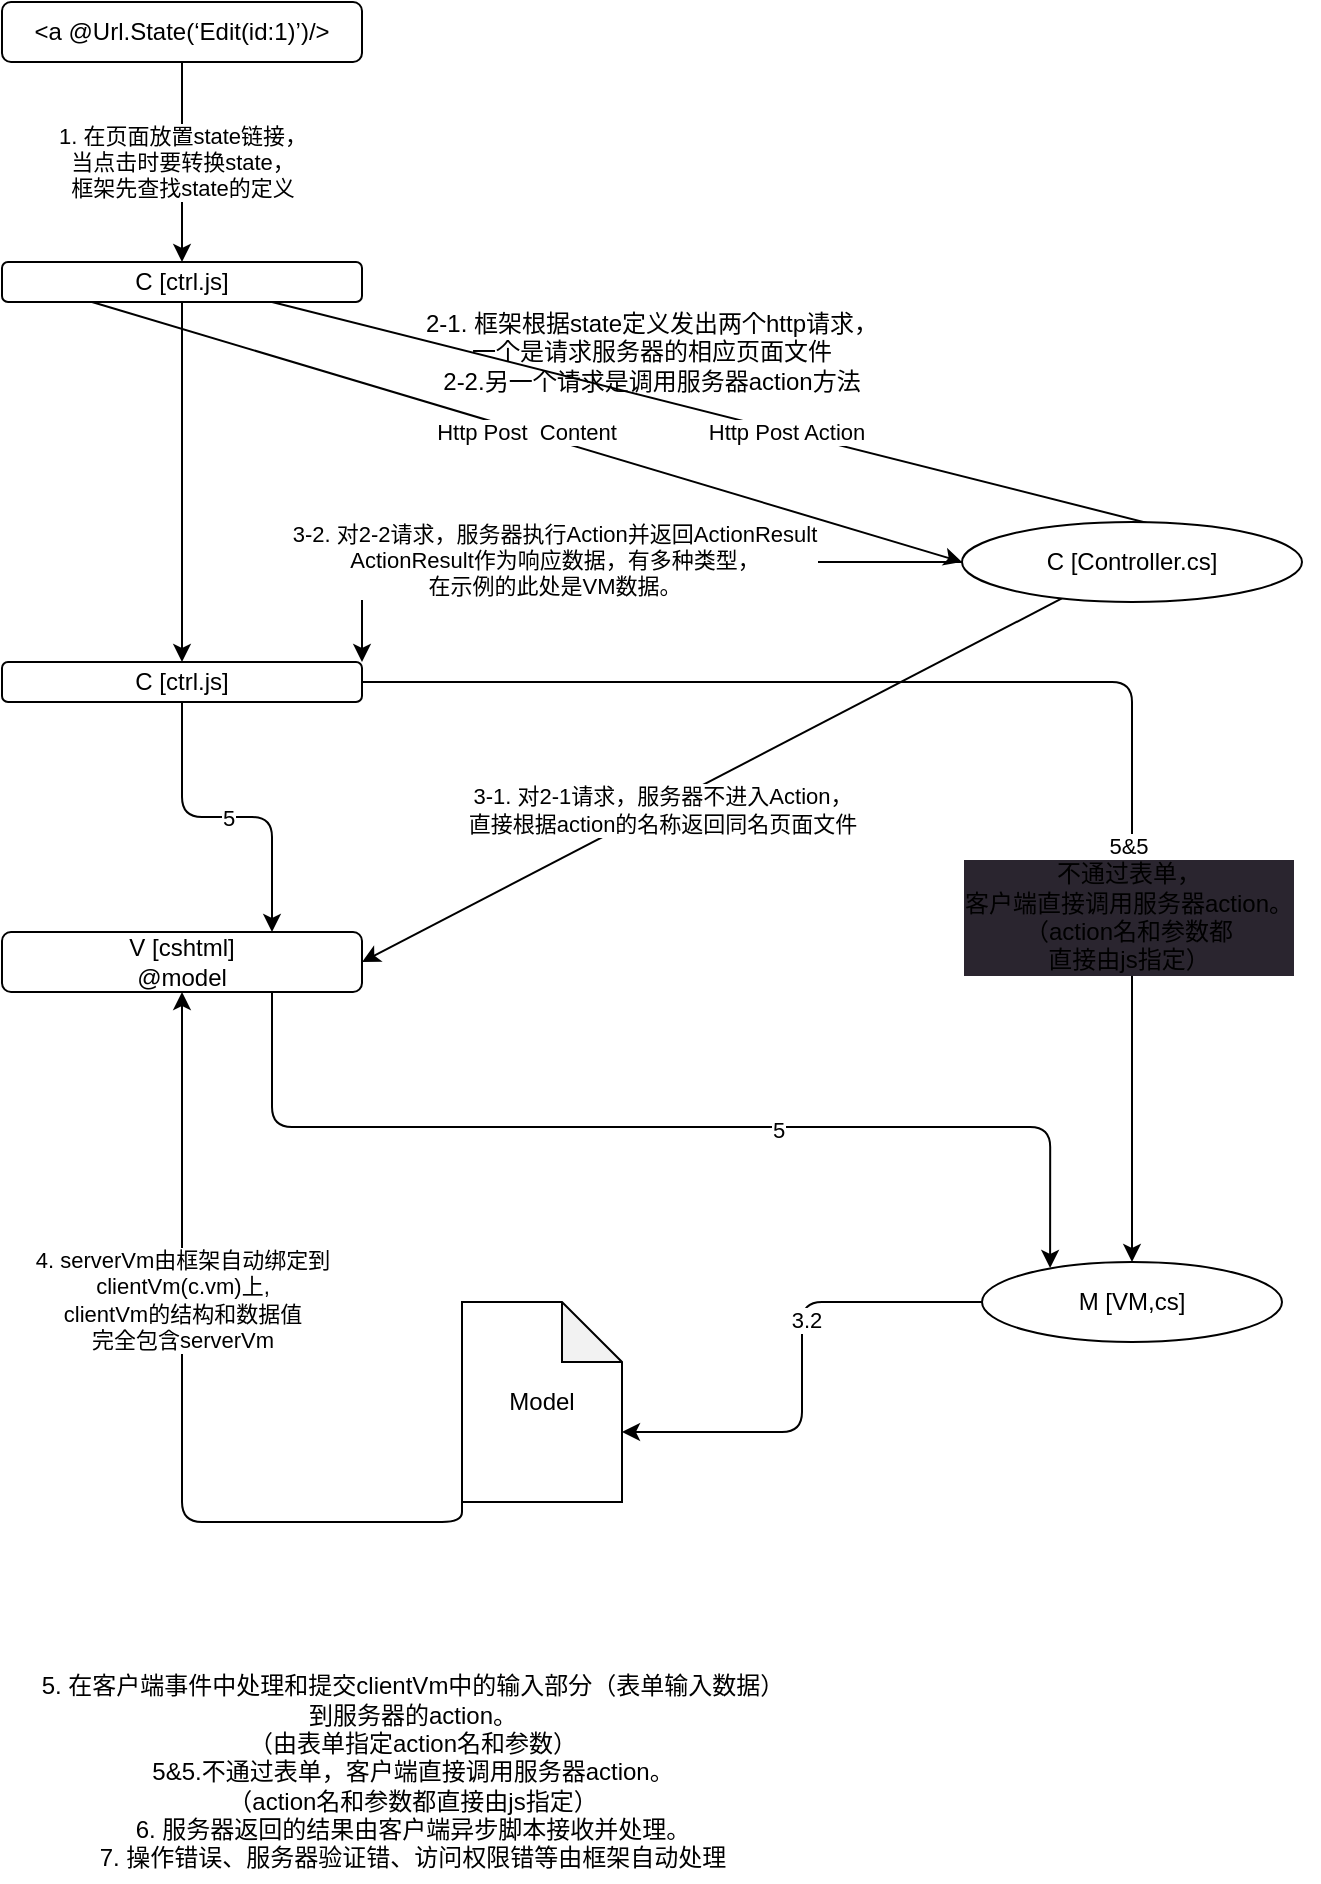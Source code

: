 <mxfile>
    <diagram id="2u6ckpAvCgooSykOqoVa" name="第 1 页">
        <mxGraphModel dx="738" dy="612" grid="1" gridSize="10" guides="1" tooltips="1" connect="1" arrows="1" fold="1" page="1" pageScale="1" pageWidth="827" pageHeight="1169" math="0" shadow="0">
            <root>
                <mxCell id="0"/>
                <mxCell id="1" parent="0"/>
                <mxCell id="4" value="1. 在页面放置state链接，&lt;br&gt;当点击时要转换state，&lt;br&gt;框架先查找state的定义" style="edgeStyle=none;html=1;entryX=0.5;entryY=0;entryDx=0;entryDy=0;" edge="1" parent="1" source="2" target="13">
                    <mxGeometry relative="1" as="geometry">
                        <mxPoint x="150" y="250" as="targetPoint"/>
                    </mxGeometry>
                </mxCell>
                <mxCell id="2" value="&amp;lt;a @Url.State(‘Edit(id:1)’)/&amp;gt;" style="rounded=1;whiteSpace=wrap;html=1;" vertex="1" parent="1">
                    <mxGeometry x="60" y="120" width="180" height="30" as="geometry"/>
                </mxCell>
                <mxCell id="10" value="Http Post Action" style="edgeStyle=none;html=1;exitX=0.75;exitY=1;exitDx=0;exitDy=0;entryX=1;entryY=0.5;entryDx=0;entryDy=0;" edge="1" parent="1" target="7">
                    <mxGeometry relative="1" as="geometry">
                        <mxPoint x="195" y="270" as="sourcePoint"/>
                    </mxGeometry>
                </mxCell>
                <mxCell id="15" style="edgeStyle=none;html=1;entryX=1;entryY=0.5;entryDx=0;entryDy=0;" edge="1" parent="1" source="7" target="14">
                    <mxGeometry relative="1" as="geometry"/>
                </mxCell>
                <mxCell id="17" value="3-1. 对2-1请求，服务器不进入Action，&lt;br&gt;直接根据action的名称返回同名页面文件" style="edgeLabel;html=1;align=center;verticalAlign=middle;resizable=0;points=[];" vertex="1" connectable="0" parent="15">
                    <mxGeometry x="0.145" y="1" relative="1" as="geometry">
                        <mxPoint as="offset"/>
                    </mxGeometry>
                </mxCell>
                <mxCell id="20" style="edgeStyle=orthogonalEdgeStyle;html=1;entryX=1;entryY=0;entryDx=0;entryDy=0;" edge="1" parent="1" source="7" target="19">
                    <mxGeometry relative="1" as="geometry"/>
                </mxCell>
                <mxCell id="21" value="3-2. 对2-2请求，服务器执行Action并返回ActionResult&lt;br&gt;ActionResult作为响应数据，有多种类型，&lt;br&gt;在示例的此处是VM数据。" style="edgeLabel;html=1;align=center;verticalAlign=middle;resizable=0;points=[];" vertex="1" connectable="0" parent="20">
                    <mxGeometry x="0.166" y="-1" relative="1" as="geometry">
                        <mxPoint as="offset"/>
                    </mxGeometry>
                </mxCell>
                <mxCell id="7" value="C [Controller.cs]" style="ellipse;whiteSpace=wrap;html=1;" vertex="1" parent="1">
                    <mxGeometry x="540" y="380" width="170" height="40" as="geometry"/>
                </mxCell>
                <mxCell id="9" value="Http Post&amp;nbsp; Content" style="endArrow=classic;html=1;exitX=0.25;exitY=1;exitDx=0;exitDy=0;entryX=0;entryY=0.5;entryDx=0;entryDy=0;" edge="1" parent="1" target="7">
                    <mxGeometry width="50" height="50" relative="1" as="geometry">
                        <mxPoint x="105" y="270" as="sourcePoint"/>
                        <mxPoint x="230" y="280" as="targetPoint"/>
                    </mxGeometry>
                </mxCell>
                <mxCell id="11" value="&lt;div&gt;2-1. 框架根据state定义发出两个http请求，一个是请求服务器的相应页面文件&lt;/div&gt;&lt;div&gt;2-2.另一个请求是调用服务器action方法&lt;/div&gt;" style="text;html=1;strokeColor=none;fillColor=none;align=center;verticalAlign=middle;whiteSpace=wrap;rounded=0;" vertex="1" parent="1">
                    <mxGeometry x="270" y="280" width="230" height="30" as="geometry"/>
                </mxCell>
                <mxCell id="22" style="edgeStyle=orthogonalEdgeStyle;html=1;exitX=0.5;exitY=1;exitDx=0;exitDy=0;entryX=0.5;entryY=0;entryDx=0;entryDy=0;" edge="1" parent="1" source="13" target="19">
                    <mxGeometry relative="1" as="geometry"/>
                </mxCell>
                <mxCell id="13" value="C [ctrl.js]" style="rounded=1;whiteSpace=wrap;html=1;" vertex="1" parent="1">
                    <mxGeometry x="60" y="250" width="180" height="20" as="geometry"/>
                </mxCell>
                <mxCell id="36" style="edgeStyle=orthogonalEdgeStyle;html=1;exitX=0.75;exitY=1;exitDx=0;exitDy=0;entryX=0.227;entryY=0.075;entryDx=0;entryDy=0;entryPerimeter=0;" edge="1" parent="1" source="14" target="23">
                    <mxGeometry relative="1" as="geometry"/>
                </mxCell>
                <mxCell id="37" value="5" style="edgeLabel;html=1;align=center;verticalAlign=middle;resizable=0;points=[];" vertex="1" connectable="0" parent="36">
                    <mxGeometry x="0.216" relative="1" as="geometry">
                        <mxPoint y="1" as="offset"/>
                    </mxGeometry>
                </mxCell>
                <mxCell id="14" value="V [cshtml]&lt;br&gt;@model" style="rounded=1;whiteSpace=wrap;html=1;" vertex="1" parent="1">
                    <mxGeometry x="60" y="585" width="180" height="30" as="geometry"/>
                </mxCell>
                <mxCell id="33" style="edgeStyle=orthogonalEdgeStyle;html=1;entryX=0.5;entryY=0;entryDx=0;entryDy=0;" edge="1" parent="1" source="19" target="23">
                    <mxGeometry relative="1" as="geometry"/>
                </mxCell>
                <mxCell id="39" value="5&amp;amp;5&lt;br&gt;&lt;div style=&quot;font-size: 12px; background-color: rgb(42, 37, 47);&quot;&gt;不通过表单，&lt;/div&gt;&lt;div style=&quot;font-size: 12px; background-color: rgb(42, 37, 47);&quot;&gt;客户端直接调用服务器action。&lt;/div&gt;&lt;div style=&quot;font-size: 12px; background-color: rgb(42, 37, 47);&quot;&gt;（action名和参数都&lt;/div&gt;&lt;div style=&quot;font-size: 12px; background-color: rgb(42, 37, 47);&quot;&gt;直接由js指定）&lt;/div&gt;" style="edgeLabel;html=1;align=center;verticalAlign=middle;resizable=0;points=[];" vertex="1" connectable="0" parent="33">
                    <mxGeometry x="0.47" y="-2" relative="1" as="geometry">
                        <mxPoint as="offset"/>
                    </mxGeometry>
                </mxCell>
                <mxCell id="35" value="5" style="edgeStyle=orthogonalEdgeStyle;html=1;entryX=0.75;entryY=0;entryDx=0;entryDy=0;" edge="1" parent="1" source="19" target="14">
                    <mxGeometry relative="1" as="geometry"/>
                </mxCell>
                <mxCell id="19" value="C [ctrl.js]" style="rounded=1;whiteSpace=wrap;html=1;" vertex="1" parent="1">
                    <mxGeometry x="60" y="450" width="180" height="20" as="geometry"/>
                </mxCell>
                <mxCell id="25" style="edgeStyle=orthogonalEdgeStyle;html=1;exitX=0;exitY=0.5;exitDx=0;exitDy=0;entryX=0;entryY=0;entryDx=80;entryDy=65;entryPerimeter=0;" edge="1" parent="1" source="23" target="24">
                    <mxGeometry relative="1" as="geometry"/>
                </mxCell>
                <mxCell id="27" value="3.2" style="edgeLabel;html=1;align=center;verticalAlign=middle;resizable=0;points=[];" vertex="1" connectable="0" parent="25">
                    <mxGeometry x="-0.196" y="2" relative="1" as="geometry">
                        <mxPoint as="offset"/>
                    </mxGeometry>
                </mxCell>
                <mxCell id="23" value="M [VM,cs]" style="ellipse;whiteSpace=wrap;html=1;" vertex="1" parent="1">
                    <mxGeometry x="550" y="750" width="150" height="40" as="geometry"/>
                </mxCell>
                <mxCell id="26" style="edgeStyle=orthogonalEdgeStyle;html=1;exitX=0;exitY=1;exitDx=0;exitDy=0;exitPerimeter=0;entryX=0.5;entryY=1;entryDx=0;entryDy=0;" edge="1" parent="1" source="24" target="14">
                    <mxGeometry relative="1" as="geometry"/>
                </mxCell>
                <mxCell id="28" value="4" style="edgeLabel;html=1;align=center;verticalAlign=middle;resizable=0;points=[];" vertex="1" connectable="0" parent="26">
                    <mxGeometry x="0.286" y="1" relative="1" as="geometry">
                        <mxPoint as="offset"/>
                    </mxGeometry>
                </mxCell>
                <mxCell id="29" value="4. serverVm由框架自动绑定到&lt;br&gt;clientVm(c.vm)上, &lt;br&gt;clientVm的结构和数据值&lt;br&gt;完全包含serverVm" style="edgeLabel;html=1;align=center;verticalAlign=middle;resizable=0;points=[];" vertex="1" connectable="0" parent="26">
                    <mxGeometry x="0.257" relative="1" as="geometry">
                        <mxPoint as="offset"/>
                    </mxGeometry>
                </mxCell>
                <mxCell id="24" value="Model" style="shape=note;whiteSpace=wrap;html=1;backgroundOutline=1;darkOpacity=0.05;" vertex="1" parent="1">
                    <mxGeometry x="290" y="770" width="80" height="100" as="geometry"/>
                </mxCell>
                <mxCell id="30" value="&lt;div&gt;5. 在客户端事件中处理和提交clientVm中的输入部分（表单输入数据）&lt;/div&gt;&lt;div&gt;到服务器的action。&lt;/div&gt;&lt;div&gt;（由表单指定action名和参数）&lt;/div&gt;&lt;div&gt;5&amp;amp;5.不通过表单，客户端直接调用服务器action。&lt;/div&gt;&lt;div&gt;（action名和参数都直接由js指定）&lt;/div&gt;&lt;div&gt;6. 服务器返回的结果由客户端异步脚本接收并处理。&lt;/div&gt;&lt;div&gt;7. 操作错误、服务器验证错、访问权限错等由框架自动处理&lt;/div&gt;" style="text;html=1;align=center;verticalAlign=middle;resizable=0;points=[];autosize=1;strokeColor=none;fillColor=none;" vertex="1" parent="1">
                    <mxGeometry x="70" y="950" width="390" height="110" as="geometry"/>
                </mxCell>
            </root>
        </mxGraphModel>
    </diagram>
</mxfile>